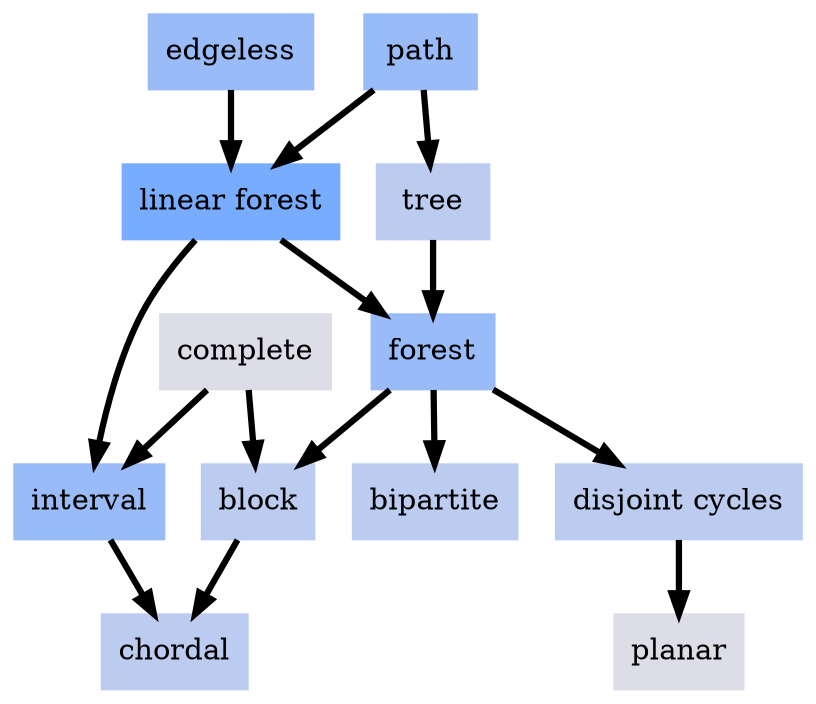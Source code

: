 digraph local_skQuFN {
	node [color=lightblue2 style=filled]
	margin=0.04 size="6,6"
	"n_JngPPm" [label="forest" URL="/parameters/html/JngPPm" color="#99bcf8" shape=box]
	"n_ryPlqz" [label="path" URL="/parameters/html/ryPlqz" color="#99bcf8" shape=box]
	"n_p5skoj" [label="interval" URL="/parameters/html/p5skoj" color="#99bcf8" shape=box]
	"n_Cv1PaJ" [label="chordal" URL="/parameters/html/Cv1PaJ" color="#bbccf0" shape=box]
	"n_cLHJkW" [label="bipartite" URL="/parameters/html/cLHJkW" color="#bbccf0" shape=box]
	"n_skQuFN" [label="linear forest" URL="/parameters/html/skQuFN" color="#78acff" shape=box]
	"n_loZ5LD" [label="planar" URL="/parameters/html/loZ5LD" color="#dddde8" shape=box]
	"n_AGnF5Z" [label="disjoint cycles" URL="/parameters/html/AGnF5Z" color="#bbccf0" shape=box]
	"n_rJyICu" [label="tree" URL="/parameters/html/rJyICu" color="#bbccf0" shape=box]
	"n_EhdXNA" [label="complete" URL="/parameters/html/EhdXNA" color="#dddde8" shape=box]
	"n_QrxQsH" [label="block" URL="/parameters/html/QrxQsH" color="#bbccf0" shape=box]
	"n_LsiBbX" [label="edgeless" URL="/parameters/html/LsiBbX" color="#99bcf8" shape=box]
	"n_LsiBbX" -> "n_skQuFN" [label="" decorate=true lblstyle="above, sloped" weight="100" penwidth="3.0"]
	"n_ryPlqz" -> "n_rJyICu" [label="" decorate=true lblstyle="above, sloped" weight="100" penwidth="3.0"]
	"n_ryPlqz" -> "n_skQuFN" [label="" decorate=true lblstyle="above, sloped" weight="100" penwidth="3.0"]
	"n_JngPPm" -> "n_AGnF5Z" [label="" decorate=true lblstyle="above, sloped" weight="100" penwidth="3.0"]
	"n_skQuFN" -> "n_p5skoj" [label="" decorate=true lblstyle="above, sloped" weight="100" penwidth="3.0"]
	"n_p5skoj" -> "n_Cv1PaJ" [label="" decorate=true lblstyle="above, sloped" weight="100" penwidth="3.0"]
	"n_EhdXNA" -> "n_QrxQsH" [label="" decorate=true lblstyle="above, sloped" weight="100" penwidth="3.0"]
	"n_JngPPm" -> "n_cLHJkW" [label="" decorate=true lblstyle="above, sloped" weight="100" penwidth="3.0"]
	"n_JngPPm" -> "n_QrxQsH" [label="" decorate=true lblstyle="above, sloped" weight="100" penwidth="3.0"]
	"n_AGnF5Z" -> "n_loZ5LD" [label="" decorate=true lblstyle="above, sloped" weight="100" penwidth="3.0"]
	"n_rJyICu" -> "n_JngPPm" [label="" decorate=true lblstyle="above, sloped" weight="100" penwidth="3.0"]
	"n_EhdXNA" -> "n_p5skoj" [label="" decorate=true lblstyle="above, sloped" weight="100" penwidth="3.0"]
	"n_QrxQsH" -> "n_Cv1PaJ" [label="" decorate=true lblstyle="above, sloped" weight="100" penwidth="3.0"]
	"n_skQuFN" -> "n_JngPPm" [label="" decorate=true lblstyle="above, sloped" weight="100" penwidth="3.0"]
}
